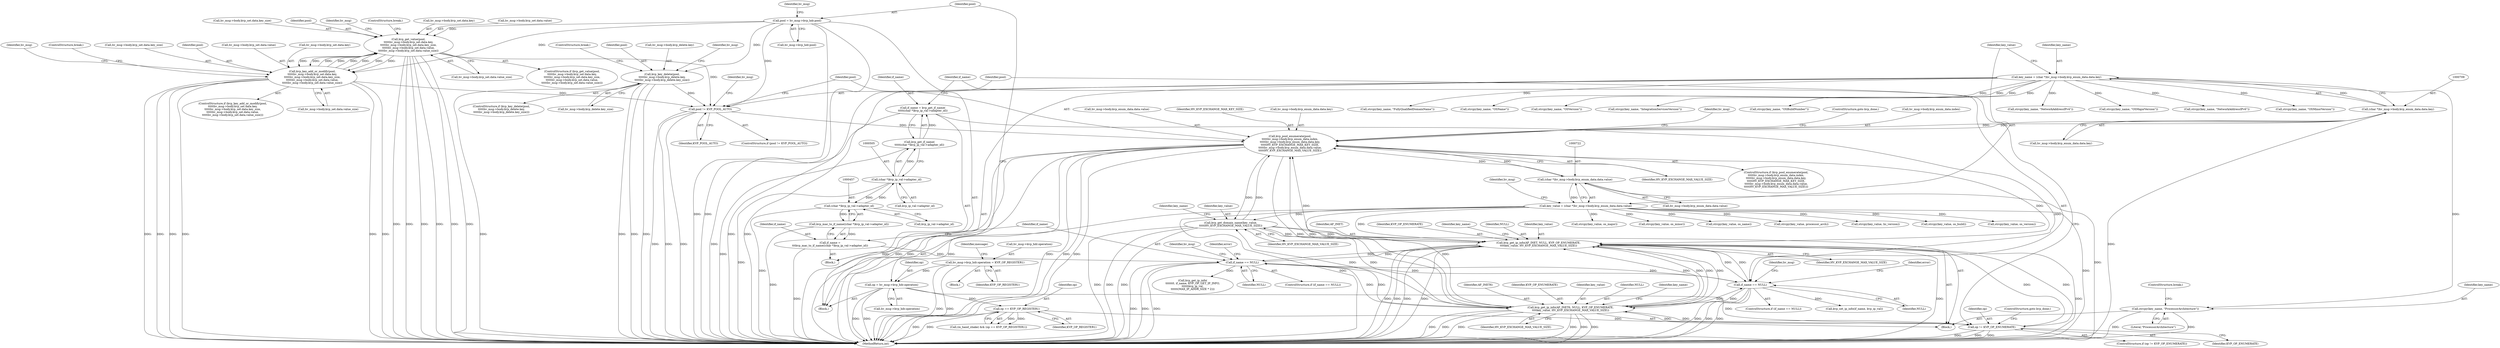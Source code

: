 digraph "0_linux_95a69adab9acfc3981c504737a2b6578e4d846ef@API" {
"1000823" [label="(Call,strcpy(key_name, \"ProcessorArchitecture\"))"];
"1000706" [label="(Call,key_name = (char *)hv_msg->body.kvp_enum_data.data.key)"];
"1000708" [label="(Call,(char *)hv_msg->body.kvp_enum_data.data.key)"];
"1000664" [label="(Call,kvp_pool_enumerate(pool,\n\t\t\t\t\thv_msg->body.kvp_enum_data.index,\n\t\t\t\t\thv_msg->body.kvp_enum_data.data.key,\n\t\t\t\t\tHV_KVP_EXCHANGE_MAX_KEY_SIZE,\n\t\t\t\t\thv_msg->body.kvp_enum_data.data.value,\n\t\t\t\t\tHV_KVP_EXCHANGE_MAX_VALUE_SIZE))"];
"1000659" [label="(Call,pool != KVP_POOL_AUTO)"];
"1000629" [label="(Call,kvp_key_delete(pool,\n\t\t\t\t\thv_msg->body.kvp_delete.key,\n\t\t\t\t\thv_msg->body.kvp_delete.key_size))"];
"1000385" [label="(Call,pool = hv_msg->kvp_hdr.pool)"];
"1000583" [label="(Call,kvp_get_value(pool,\n\t\t\t\t\thv_msg->body.kvp_set.data.key,\n\t\t\t\t\thv_msg->body.kvp_set.data.key_size,\n\t\t\t\t\thv_msg->body.kvp_set.data.value,\n\t\t\t\t\thv_msg->body.kvp_set.data.value_size))"];
"1000537" [label="(Call,kvp_key_add_or_modify(pool,\n\t\t\t\t\thv_msg->body.kvp_set.data.key,\n\t\t\t\t\thv_msg->body.kvp_set.data.key_size,\n\t\t\t\t\thv_msg->body.kvp_set.data.value,\n\t\t\t\t\thv_msg->body.kvp_set.data.value_size))"];
"1000721" [label="(Call,(char *)hv_msg->body.kvp_enum_data.data.value)"];
"1000742" [label="(Call,kvp_get_domain_name(key_value,\n\t\t\t\t\tHV_KVP_EXCHANGE_MAX_VALUE_SIZE))"];
"1000719" [label="(Call,key_value = (char *)hv_msg->body.kvp_enum_data.data.value)"];
"1000758" [label="(Call,kvp_get_ip_info(AF_INET, NULL, KVP_OP_ENUMERATE,\n\t\t\t\tkey_value, HV_KVP_EXCHANGE_MAX_VALUE_SIZE))"];
"1000462" [label="(Call,if_name == NULL)"];
"1000453" [label="(Call,if_name =\n\t\t\tkvp_mac_to_if_name((char *)kvp_ip_val->adapter_id))"];
"1000455" [label="(Call,kvp_mac_to_if_name((char *)kvp_ip_val->adapter_id))"];
"1000456" [label="(Call,(char *)kvp_ip_val->adapter_id)"];
"1000504" [label="(Call,(char *)kvp_ip_val->adapter_id)"];
"1000510" [label="(Call,if_name == NULL)"];
"1000501" [label="(Call,if_name = kvp_get_if_name(\n\t\t\t\t\t(char *)kvp_ip_val->adapter_id))"];
"1000503" [label="(Call,kvp_get_if_name(\n\t\t\t\t\t(char *)kvp_ip_val->adapter_id))"];
"1000769" [label="(Call,kvp_get_ip_info(AF_INET6, NULL, KVP_OP_ENUMERATE,\n\t\t\t\tkey_value, HV_KVP_EXCHANGE_MAX_VALUE_SIZE))"];
"1000654" [label="(Call,op != KVP_OP_ENUMERATE)"];
"1000400" [label="(Call,op == KVP_OP_REGISTER1)"];
"1000378" [label="(Call,op = hv_msg->kvp_hdr.operation)"];
"1000246" [label="(Call,hv_msg->kvp_hdr.operation = KVP_OP_REGISTER1)"];
"1000769" [label="(Call,kvp_get_ip_info(AF_INET6, NULL, KVP_OP_ENUMERATE,\n\t\t\t\tkey_value, HV_KVP_EXCHANGE_MAX_VALUE_SIZE))"];
"1000666" [label="(Call,hv_msg->body.kvp_enum_data.index)"];
"1000110" [label="(Block,)"];
"1000706" [label="(Call,key_name = (char *)hv_msg->body.kvp_enum_data.data.key)"];
"1000443" [label="(Block,)"];
"1000583" [label="(Call,kvp_get_value(pool,\n\t\t\t\t\thv_msg->body.kvp_set.data.key,\n\t\t\t\t\thv_msg->body.kvp_set.data.key_size,\n\t\t\t\t\thv_msg->body.kvp_set.data.value,\n\t\t\t\t\thv_msg->body.kvp_set.data.value_size))"];
"1000775" [label="(Call,strcpy(key_name, \"NetworkAddressIPv6\"))"];
"1000710" [label="(Call,hv_msg->body.kvp_enum_data.data.key)"];
"1000721" [label="(Call,(char *)hv_msg->body.kvp_enum_data.data.value)"];
"1000812" [label="(Call,strcpy(key_value, os_version))"];
"1000659" [label="(Call,pool != KVP_POOL_AUTO)"];
"1000653" [label="(ControlStructure,if (op != KVP_OP_ENUMERATE))"];
"1000708" [label="(Call,(char *)hv_msg->body.kvp_enum_data.data.key)"];
"1000665" [label="(Identifier,pool)"];
"1000585" [label="(Call,hv_msg->body.kvp_set.data.key)"];
"1000580" [label="(ControlStructure,break;)"];
"1000378" [label="(Call,op = hv_msg->kvp_hdr.operation)"];
"1000603" [label="(Call,hv_msg->body.kvp_set.data.value)"];
"1000823" [label="(Call,strcpy(key_name, \"ProcessorArchitecture\"))"];
"1000458" [label="(Call,kvp_ip_val->adapter_id)"];
"1000504" [label="(Call,(char *)kvp_ip_val->adapter_id)"];
"1000654" [label="(Call,op != KVP_OP_ENUMERATE)"];
"1000876" [label="(MethodReturn,int)"];
"1000824" [label="(Identifier,key_name)"];
"1000700" [label="(Identifier,hv_msg)"];
"1000246" [label="(Call,hv_msg->kvp_hdr.operation = KVP_OP_REGISTER1)"];
"1000692" [label="(Identifier,HV_KVP_EXCHANGE_MAX_VALUE_SIZE)"];
"1000387" [label="(Call,hv_msg->kvp_hdr.pool)"];
"1000807" [label="(Call,strcpy(key_name, \"OSMinorVersion\"))"];
"1000594" [label="(Call,hv_msg->body.kvp_set.data.key_size)"];
"1000463" [label="(Identifier,if_name)"];
"1000796" [label="(Call,strcpy(key_value, os_major))"];
"1000804" [label="(Call,strcpy(key_value, os_minor))"];
"1000683" [label="(Call,hv_msg->body.kvp_enum_data.data.value)"];
"1000247" [label="(Call,hv_msg->kvp_hdr.operation)"];
"1000289" [label="(Block,)"];
"1000736" [label="(Identifier,hv_msg)"];
"1000509" [label="(ControlStructure,if (if_name == NULL))"];
"1000746" [label="(Identifier,key_name)"];
"1000745" [label="(Call,strcpy(key_name, \"FullyQualifiedDomainName\"))"];
"1000584" [label="(Identifier,pool)"];
"1000502" [label="(Identifier,if_name)"];
"1000788" [label="(Call,strcpy(key_value, os_name))"];
"1000759" [label="(Identifier,AF_INET)"];
"1000682" [label="(Identifier,HV_KVP_EXCHANGE_MAX_KEY_SIZE)"];
"1000664" [label="(Call,kvp_pool_enumerate(pool,\n\t\t\t\t\thv_msg->body.kvp_enum_data.index,\n\t\t\t\t\thv_msg->body.kvp_enum_data.data.key,\n\t\t\t\t\tHV_KVP_EXCHANGE_MAX_KEY_SIZE,\n\t\t\t\t\thv_msg->body.kvp_enum_data.data.value,\n\t\t\t\t\tHV_KVP_EXCHANGE_MAX_VALUE_SIZE))"];
"1000720" [label="(Identifier,key_value)"];
"1000522" [label="(Call,kvp_set_ip_info(if_name, kvp_ip_val))"];
"1000516" [label="(Identifier,hv_msg)"];
"1000510" [label="(Call,if_name == NULL)"];
"1000623" [label="(Identifier,hv_msg)"];
"1000536" [label="(ControlStructure,if (kvp_key_add_or_modify(pool,\n\t\t\t\t\thv_msg->body.kvp_set.data.key,\n\t\t\t\t\thv_msg->body.kvp_set.data.key_size,\n\t\t\t\t\thv_msg->body.kvp_set.data.value,\n\t\t\t\t\thv_msg->body.kvp_set.data.value_size)))"];
"1000512" [label="(Identifier,NULL)"];
"1000401" [label="(Identifier,op)"];
"1000673" [label="(Call,hv_msg->body.kvp_enum_data.data.key)"];
"1000474" [label="(Call,kvp_get_ip_info(\n\t\t\t\t\t\t0, if_name, KVP_OP_GET_IP_INFO,\n\t\t\t\t\t\tkvp_ip_val,\n\t\t\t\t\t\t(MAX_IP_ADDR_SIZE * 2)))"];
"1000743" [label="(Identifier,key_value)"];
"1000503" [label="(Call,kvp_get_if_name(\n\t\t\t\t\t(char *)kvp_ip_val->adapter_id))"];
"1000455" [label="(Call,kvp_mac_to_if_name((char *)kvp_ip_val->adapter_id))"];
"1000758" [label="(Call,kvp_get_ip_info(AF_INET, NULL, KVP_OP_ENUMERATE,\n\t\t\t\tkey_value, HV_KVP_EXCHANGE_MAX_VALUE_SIZE))"];
"1000548" [label="(Call,hv_msg->body.kvp_set.data.key_size)"];
"1000655" [label="(Identifier,op)"];
"1000774" [label="(Identifier,HV_KVP_EXCHANGE_MAX_VALUE_SIZE)"];
"1000538" [label="(Identifier,pool)"];
"1000456" [label="(Call,(char *)kvp_ip_val->adapter_id)"];
"1000723" [label="(Call,hv_msg->body.kvp_enum_data.data.value)"];
"1000761" [label="(Identifier,KVP_OP_ENUMERATE)"];
"1000612" [label="(Call,hv_msg->body.kvp_set.data.value_size)"];
"1000791" [label="(Call,strcpy(key_name, \"OSName\"))"];
"1000695" [label="(Identifier,hv_msg)"];
"1000511" [label="(Identifier,if_name)"];
"1000770" [label="(Identifier,AF_INET6)"];
"1000647" [label="(Identifier,hv_msg)"];
"1000650" [label="(ControlStructure,break;)"];
"1000663" [label="(ControlStructure,if (kvp_pool_enumerate(pool,\n\t\t\t\t\thv_msg->body.kvp_enum_data.index,\n\t\t\t\t\thv_msg->body.kvp_enum_data.data.key,\n\t\t\t\t\tHV_KVP_EXCHANGE_MAX_KEY_SIZE,\n\t\t\t\t\thv_msg->body.kvp_enum_data.data.value,\n\t\t\t\t\tHV_KVP_EXCHANGE_MAX_VALUE_SIZE)))"];
"1000661" [label="(Identifier,KVP_POOL_AUTO)"];
"1000815" [label="(Call,strcpy(key_name, \"OSVersion\"))"];
"1000698" [label="(ControlStructure,goto kvp_done;)"];
"1000557" [label="(Call,hv_msg->body.kvp_set.data.value)"];
"1000820" [label="(Call,strcpy(key_value, processor_arch))"];
"1000473" [label="(Identifier,error)"];
"1000740" [label="(Block,)"];
"1000744" [label="(Identifier,HV_KVP_EXCHANGE_MAX_VALUE_SIZE)"];
"1000742" [label="(Call,kvp_get_domain_name(key_value,\n\t\t\t\t\tHV_KVP_EXCHANGE_MAX_VALUE_SIZE))"];
"1000380" [label="(Call,hv_msg->kvp_hdr.operation)"];
"1000582" [label="(ControlStructure,if (kvp_get_value(pool,\n\t\t\t\t\thv_msg->body.kvp_set.data.key,\n\t\t\t\t\thv_msg->body.kvp_set.data.key_size,\n\t\t\t\t\thv_msg->body.kvp_set.data.value,\n\t\t\t\t\thv_msg->body.kvp_set.data.value_size)))"];
"1000765" [label="(Identifier,key_name)"];
"1000629" [label="(Call,kvp_key_delete(pool,\n\t\t\t\t\thv_msg->body.kvp_delete.key,\n\t\t\t\t\thv_msg->body.kvp_delete.key_size))"];
"1000539" [label="(Call,hv_msg->body.kvp_set.data.key)"];
"1000825" [label="(Literal,\"ProcessorArchitecture\")"];
"1000577" [label="(Identifier,hv_msg)"];
"1000628" [label="(ControlStructure,if (kvp_key_delete(pool,\n\t\t\t\t\thv_msg->body.kvp_delete.key,\n\t\t\t\t\thv_msg->body.kvp_delete.key_size)))"];
"1000753" [label="(Call,strcpy(key_value, lic_version))"];
"1000630" [label="(Identifier,pool)"];
"1000750" [label="(Call,strcpy(key_name, \"IntegrationServicesVersion\"))"];
"1000468" [label="(Identifier,hv_msg)"];
"1000398" [label="(Call,(in_hand_shake) && (op == KVP_OP_REGISTER1))"];
"1000638" [label="(Call,hv_msg->body.kvp_delete.key_size)"];
"1000631" [label="(Call,hv_msg->body.kvp_delete.key)"];
"1000521" [label="(Identifier,error)"];
"1000626" [label="(ControlStructure,break;)"];
"1000707" [label="(Identifier,key_name)"];
"1000453" [label="(Call,if_name =\n\t\t\tkvp_mac_to_if_name((char *)kvp_ip_val->adapter_id))"];
"1000379" [label="(Identifier,op)"];
"1000719" [label="(Call,key_value = (char *)hv_msg->body.kvp_enum_data.data.value)"];
"1000464" [label="(Identifier,NULL)"];
"1000772" [label="(Identifier,KVP_OP_ENUMERATE)"];
"1000394" [label="(Identifier,hv_msg)"];
"1000656" [label="(Identifier,KVP_OP_ENUMERATE)"];
"1000783" [label="(Call,strcpy(key_name, \"OSBuildNumber\"))"];
"1000255" [label="(Identifier,message)"];
"1000462" [label="(Call,if_name == NULL)"];
"1000506" [label="(Call,kvp_ip_val->adapter_id)"];
"1000402" [label="(Identifier,KVP_OP_REGISTER1)"];
"1000763" [label="(Identifier,HV_KVP_EXCHANGE_MAX_VALUE_SIZE)"];
"1000773" [label="(Identifier,key_value)"];
"1000657" [label="(ControlStructure,goto kvp_done;)"];
"1000566" [label="(Call,hv_msg->body.kvp_set.data.value_size)"];
"1000764" [label="(Call,strcpy(key_name, \"NetworkAddressIPv4\"))"];
"1000799" [label="(Call,strcpy(key_name, \"OSMajorVersion\"))"];
"1000386" [label="(Identifier,pool)"];
"1000780" [label="(Call,strcpy(key_value, os_build))"];
"1000658" [label="(ControlStructure,if (pool != KVP_POOL_AUTO))"];
"1000771" [label="(Identifier,NULL)"];
"1000454" [label="(Identifier,if_name)"];
"1000760" [label="(Identifier,NULL)"];
"1000660" [label="(Identifier,pool)"];
"1000501" [label="(Call,if_name = kvp_get_if_name(\n\t\t\t\t\t(char *)kvp_ip_val->adapter_id))"];
"1000537" [label="(Call,kvp_key_add_or_modify(pool,\n\t\t\t\t\thv_msg->body.kvp_set.data.key,\n\t\t\t\t\thv_msg->body.kvp_set.data.key_size,\n\t\t\t\t\thv_msg->body.kvp_set.data.value,\n\t\t\t\t\thv_msg->body.kvp_set.data.value_size))"];
"1000252" [label="(Identifier,KVP_OP_REGISTER1)"];
"1000826" [label="(ControlStructure,break;)"];
"1000762" [label="(Identifier,key_value)"];
"1000461" [label="(ControlStructure,if (if_name == NULL))"];
"1000385" [label="(Call,pool = hv_msg->kvp_hdr.pool)"];
"1000776" [label="(Identifier,key_name)"];
"1000400" [label="(Call,op == KVP_OP_REGISTER1)"];
"1000823" -> "1000740"  [label="AST: "];
"1000823" -> "1000825"  [label="CFG: "];
"1000824" -> "1000823"  [label="AST: "];
"1000825" -> "1000823"  [label="AST: "];
"1000826" -> "1000823"  [label="CFG: "];
"1000823" -> "1000876"  [label="DDG: "];
"1000823" -> "1000876"  [label="DDG: "];
"1000706" -> "1000823"  [label="DDG: "];
"1000706" -> "1000289"  [label="AST: "];
"1000706" -> "1000708"  [label="CFG: "];
"1000707" -> "1000706"  [label="AST: "];
"1000708" -> "1000706"  [label="AST: "];
"1000720" -> "1000706"  [label="CFG: "];
"1000706" -> "1000876"  [label="DDG: "];
"1000706" -> "1000876"  [label="DDG: "];
"1000708" -> "1000706"  [label="DDG: "];
"1000706" -> "1000745"  [label="DDG: "];
"1000706" -> "1000750"  [label="DDG: "];
"1000706" -> "1000764"  [label="DDG: "];
"1000706" -> "1000775"  [label="DDG: "];
"1000706" -> "1000783"  [label="DDG: "];
"1000706" -> "1000791"  [label="DDG: "];
"1000706" -> "1000799"  [label="DDG: "];
"1000706" -> "1000807"  [label="DDG: "];
"1000706" -> "1000815"  [label="DDG: "];
"1000708" -> "1000710"  [label="CFG: "];
"1000709" -> "1000708"  [label="AST: "];
"1000710" -> "1000708"  [label="AST: "];
"1000708" -> "1000876"  [label="DDG: "];
"1000708" -> "1000664"  [label="DDG: "];
"1000664" -> "1000708"  [label="DDG: "];
"1000664" -> "1000663"  [label="AST: "];
"1000664" -> "1000692"  [label="CFG: "];
"1000665" -> "1000664"  [label="AST: "];
"1000666" -> "1000664"  [label="AST: "];
"1000673" -> "1000664"  [label="AST: "];
"1000682" -> "1000664"  [label="AST: "];
"1000683" -> "1000664"  [label="AST: "];
"1000692" -> "1000664"  [label="AST: "];
"1000695" -> "1000664"  [label="CFG: "];
"1000698" -> "1000664"  [label="CFG: "];
"1000664" -> "1000876"  [label="DDG: "];
"1000664" -> "1000876"  [label="DDG: "];
"1000664" -> "1000876"  [label="DDG: "];
"1000664" -> "1000876"  [label="DDG: "];
"1000664" -> "1000876"  [label="DDG: "];
"1000664" -> "1000876"  [label="DDG: "];
"1000664" -> "1000876"  [label="DDG: "];
"1000659" -> "1000664"  [label="DDG: "];
"1000721" -> "1000664"  [label="DDG: "];
"1000742" -> "1000664"  [label="DDG: "];
"1000758" -> "1000664"  [label="DDG: "];
"1000769" -> "1000664"  [label="DDG: "];
"1000664" -> "1000721"  [label="DDG: "];
"1000664" -> "1000742"  [label="DDG: "];
"1000664" -> "1000758"  [label="DDG: "];
"1000664" -> "1000769"  [label="DDG: "];
"1000659" -> "1000658"  [label="AST: "];
"1000659" -> "1000661"  [label="CFG: "];
"1000660" -> "1000659"  [label="AST: "];
"1000661" -> "1000659"  [label="AST: "];
"1000665" -> "1000659"  [label="CFG: "];
"1000700" -> "1000659"  [label="CFG: "];
"1000659" -> "1000876"  [label="DDG: "];
"1000659" -> "1000876"  [label="DDG: "];
"1000659" -> "1000876"  [label="DDG: "];
"1000629" -> "1000659"  [label="DDG: "];
"1000583" -> "1000659"  [label="DDG: "];
"1000385" -> "1000659"  [label="DDG: "];
"1000537" -> "1000659"  [label="DDG: "];
"1000629" -> "1000628"  [label="AST: "];
"1000629" -> "1000638"  [label="CFG: "];
"1000630" -> "1000629"  [label="AST: "];
"1000631" -> "1000629"  [label="AST: "];
"1000638" -> "1000629"  [label="AST: "];
"1000647" -> "1000629"  [label="CFG: "];
"1000650" -> "1000629"  [label="CFG: "];
"1000629" -> "1000876"  [label="DDG: "];
"1000629" -> "1000876"  [label="DDG: "];
"1000629" -> "1000876"  [label="DDG: "];
"1000629" -> "1000876"  [label="DDG: "];
"1000385" -> "1000629"  [label="DDG: "];
"1000385" -> "1000289"  [label="AST: "];
"1000385" -> "1000387"  [label="CFG: "];
"1000386" -> "1000385"  [label="AST: "];
"1000387" -> "1000385"  [label="AST: "];
"1000394" -> "1000385"  [label="CFG: "];
"1000385" -> "1000876"  [label="DDG: "];
"1000385" -> "1000876"  [label="DDG: "];
"1000385" -> "1000537"  [label="DDG: "];
"1000385" -> "1000583"  [label="DDG: "];
"1000583" -> "1000582"  [label="AST: "];
"1000583" -> "1000612"  [label="CFG: "];
"1000584" -> "1000583"  [label="AST: "];
"1000585" -> "1000583"  [label="AST: "];
"1000594" -> "1000583"  [label="AST: "];
"1000603" -> "1000583"  [label="AST: "];
"1000612" -> "1000583"  [label="AST: "];
"1000623" -> "1000583"  [label="CFG: "];
"1000626" -> "1000583"  [label="CFG: "];
"1000583" -> "1000876"  [label="DDG: "];
"1000583" -> "1000876"  [label="DDG: "];
"1000583" -> "1000876"  [label="DDG: "];
"1000583" -> "1000876"  [label="DDG: "];
"1000583" -> "1000876"  [label="DDG: "];
"1000583" -> "1000876"  [label="DDG: "];
"1000583" -> "1000537"  [label="DDG: "];
"1000583" -> "1000537"  [label="DDG: "];
"1000583" -> "1000537"  [label="DDG: "];
"1000583" -> "1000537"  [label="DDG: "];
"1000537" -> "1000583"  [label="DDG: "];
"1000537" -> "1000583"  [label="DDG: "];
"1000537" -> "1000583"  [label="DDG: "];
"1000537" -> "1000583"  [label="DDG: "];
"1000537" -> "1000536"  [label="AST: "];
"1000537" -> "1000566"  [label="CFG: "];
"1000538" -> "1000537"  [label="AST: "];
"1000539" -> "1000537"  [label="AST: "];
"1000548" -> "1000537"  [label="AST: "];
"1000557" -> "1000537"  [label="AST: "];
"1000566" -> "1000537"  [label="AST: "];
"1000577" -> "1000537"  [label="CFG: "];
"1000580" -> "1000537"  [label="CFG: "];
"1000537" -> "1000876"  [label="DDG: "];
"1000537" -> "1000876"  [label="DDG: "];
"1000537" -> "1000876"  [label="DDG: "];
"1000537" -> "1000876"  [label="DDG: "];
"1000537" -> "1000876"  [label="DDG: "];
"1000537" -> "1000876"  [label="DDG: "];
"1000721" -> "1000719"  [label="AST: "];
"1000721" -> "1000723"  [label="CFG: "];
"1000722" -> "1000721"  [label="AST: "];
"1000723" -> "1000721"  [label="AST: "];
"1000719" -> "1000721"  [label="CFG: "];
"1000721" -> "1000876"  [label="DDG: "];
"1000721" -> "1000719"  [label="DDG: "];
"1000742" -> "1000740"  [label="AST: "];
"1000742" -> "1000744"  [label="CFG: "];
"1000743" -> "1000742"  [label="AST: "];
"1000744" -> "1000742"  [label="AST: "];
"1000746" -> "1000742"  [label="CFG: "];
"1000742" -> "1000876"  [label="DDG: "];
"1000742" -> "1000876"  [label="DDG: "];
"1000742" -> "1000876"  [label="DDG: "];
"1000719" -> "1000742"  [label="DDG: "];
"1000758" -> "1000742"  [label="DDG: "];
"1000769" -> "1000742"  [label="DDG: "];
"1000742" -> "1000758"  [label="DDG: "];
"1000742" -> "1000769"  [label="DDG: "];
"1000719" -> "1000289"  [label="AST: "];
"1000720" -> "1000719"  [label="AST: "];
"1000736" -> "1000719"  [label="CFG: "];
"1000719" -> "1000876"  [label="DDG: "];
"1000719" -> "1000876"  [label="DDG: "];
"1000719" -> "1000753"  [label="DDG: "];
"1000719" -> "1000758"  [label="DDG: "];
"1000719" -> "1000769"  [label="DDG: "];
"1000719" -> "1000780"  [label="DDG: "];
"1000719" -> "1000788"  [label="DDG: "];
"1000719" -> "1000796"  [label="DDG: "];
"1000719" -> "1000804"  [label="DDG: "];
"1000719" -> "1000812"  [label="DDG: "];
"1000719" -> "1000820"  [label="DDG: "];
"1000758" -> "1000740"  [label="AST: "];
"1000758" -> "1000763"  [label="CFG: "];
"1000759" -> "1000758"  [label="AST: "];
"1000760" -> "1000758"  [label="AST: "];
"1000761" -> "1000758"  [label="AST: "];
"1000762" -> "1000758"  [label="AST: "];
"1000763" -> "1000758"  [label="AST: "];
"1000765" -> "1000758"  [label="CFG: "];
"1000758" -> "1000876"  [label="DDG: "];
"1000758" -> "1000876"  [label="DDG: "];
"1000758" -> "1000876"  [label="DDG: "];
"1000758" -> "1000876"  [label="DDG: "];
"1000758" -> "1000876"  [label="DDG: "];
"1000758" -> "1000876"  [label="DDG: "];
"1000758" -> "1000462"  [label="DDG: "];
"1000758" -> "1000510"  [label="DDG: "];
"1000758" -> "1000654"  [label="DDG: "];
"1000462" -> "1000758"  [label="DDG: "];
"1000510" -> "1000758"  [label="DDG: "];
"1000769" -> "1000758"  [label="DDG: "];
"1000769" -> "1000758"  [label="DDG: "];
"1000654" -> "1000758"  [label="DDG: "];
"1000758" -> "1000769"  [label="DDG: "];
"1000758" -> "1000769"  [label="DDG: "];
"1000462" -> "1000461"  [label="AST: "];
"1000462" -> "1000464"  [label="CFG: "];
"1000463" -> "1000462"  [label="AST: "];
"1000464" -> "1000462"  [label="AST: "];
"1000468" -> "1000462"  [label="CFG: "];
"1000473" -> "1000462"  [label="CFG: "];
"1000462" -> "1000876"  [label="DDG: "];
"1000462" -> "1000876"  [label="DDG: "];
"1000462" -> "1000876"  [label="DDG: "];
"1000453" -> "1000462"  [label="DDG: "];
"1000510" -> "1000462"  [label="DDG: "];
"1000769" -> "1000462"  [label="DDG: "];
"1000462" -> "1000474"  [label="DDG: "];
"1000462" -> "1000510"  [label="DDG: "];
"1000462" -> "1000769"  [label="DDG: "];
"1000453" -> "1000443"  [label="AST: "];
"1000453" -> "1000455"  [label="CFG: "];
"1000454" -> "1000453"  [label="AST: "];
"1000455" -> "1000453"  [label="AST: "];
"1000463" -> "1000453"  [label="CFG: "];
"1000453" -> "1000876"  [label="DDG: "];
"1000455" -> "1000453"  [label="DDG: "];
"1000455" -> "1000456"  [label="CFG: "];
"1000456" -> "1000455"  [label="AST: "];
"1000455" -> "1000876"  [label="DDG: "];
"1000456" -> "1000455"  [label="DDG: "];
"1000456" -> "1000458"  [label="CFG: "];
"1000457" -> "1000456"  [label="AST: "];
"1000458" -> "1000456"  [label="AST: "];
"1000456" -> "1000876"  [label="DDG: "];
"1000504" -> "1000456"  [label="DDG: "];
"1000456" -> "1000504"  [label="DDG: "];
"1000504" -> "1000503"  [label="AST: "];
"1000504" -> "1000506"  [label="CFG: "];
"1000505" -> "1000504"  [label="AST: "];
"1000506" -> "1000504"  [label="AST: "];
"1000503" -> "1000504"  [label="CFG: "];
"1000504" -> "1000876"  [label="DDG: "];
"1000504" -> "1000503"  [label="DDG: "];
"1000510" -> "1000509"  [label="AST: "];
"1000510" -> "1000512"  [label="CFG: "];
"1000511" -> "1000510"  [label="AST: "];
"1000512" -> "1000510"  [label="AST: "];
"1000516" -> "1000510"  [label="CFG: "];
"1000521" -> "1000510"  [label="CFG: "];
"1000510" -> "1000876"  [label="DDG: "];
"1000510" -> "1000876"  [label="DDG: "];
"1000510" -> "1000876"  [label="DDG: "];
"1000501" -> "1000510"  [label="DDG: "];
"1000769" -> "1000510"  [label="DDG: "];
"1000510" -> "1000522"  [label="DDG: "];
"1000510" -> "1000769"  [label="DDG: "];
"1000501" -> "1000443"  [label="AST: "];
"1000501" -> "1000503"  [label="CFG: "];
"1000502" -> "1000501"  [label="AST: "];
"1000503" -> "1000501"  [label="AST: "];
"1000511" -> "1000501"  [label="CFG: "];
"1000501" -> "1000876"  [label="DDG: "];
"1000503" -> "1000501"  [label="DDG: "];
"1000503" -> "1000876"  [label="DDG: "];
"1000769" -> "1000740"  [label="AST: "];
"1000769" -> "1000774"  [label="CFG: "];
"1000770" -> "1000769"  [label="AST: "];
"1000771" -> "1000769"  [label="AST: "];
"1000772" -> "1000769"  [label="AST: "];
"1000773" -> "1000769"  [label="AST: "];
"1000774" -> "1000769"  [label="AST: "];
"1000776" -> "1000769"  [label="CFG: "];
"1000769" -> "1000876"  [label="DDG: "];
"1000769" -> "1000876"  [label="DDG: "];
"1000769" -> "1000876"  [label="DDG: "];
"1000769" -> "1000876"  [label="DDG: "];
"1000769" -> "1000876"  [label="DDG: "];
"1000769" -> "1000876"  [label="DDG: "];
"1000769" -> "1000654"  [label="DDG: "];
"1000654" -> "1000769"  [label="DDG: "];
"1000654" -> "1000653"  [label="AST: "];
"1000654" -> "1000656"  [label="CFG: "];
"1000655" -> "1000654"  [label="AST: "];
"1000656" -> "1000654"  [label="AST: "];
"1000657" -> "1000654"  [label="CFG: "];
"1000660" -> "1000654"  [label="CFG: "];
"1000654" -> "1000876"  [label="DDG: "];
"1000654" -> "1000876"  [label="DDG: "];
"1000654" -> "1000876"  [label="DDG: "];
"1000400" -> "1000654"  [label="DDG: "];
"1000378" -> "1000654"  [label="DDG: "];
"1000400" -> "1000398"  [label="AST: "];
"1000400" -> "1000402"  [label="CFG: "];
"1000401" -> "1000400"  [label="AST: "];
"1000402" -> "1000400"  [label="AST: "];
"1000398" -> "1000400"  [label="CFG: "];
"1000400" -> "1000876"  [label="DDG: "];
"1000400" -> "1000876"  [label="DDG: "];
"1000400" -> "1000398"  [label="DDG: "];
"1000400" -> "1000398"  [label="DDG: "];
"1000378" -> "1000400"  [label="DDG: "];
"1000378" -> "1000289"  [label="AST: "];
"1000378" -> "1000380"  [label="CFG: "];
"1000379" -> "1000378"  [label="AST: "];
"1000380" -> "1000378"  [label="AST: "];
"1000386" -> "1000378"  [label="CFG: "];
"1000378" -> "1000876"  [label="DDG: "];
"1000378" -> "1000876"  [label="DDG: "];
"1000246" -> "1000378"  [label="DDG: "];
"1000246" -> "1000110"  [label="AST: "];
"1000246" -> "1000252"  [label="CFG: "];
"1000247" -> "1000246"  [label="AST: "];
"1000252" -> "1000246"  [label="AST: "];
"1000255" -> "1000246"  [label="CFG: "];
"1000246" -> "1000876"  [label="DDG: "];
"1000246" -> "1000876"  [label="DDG: "];
}
